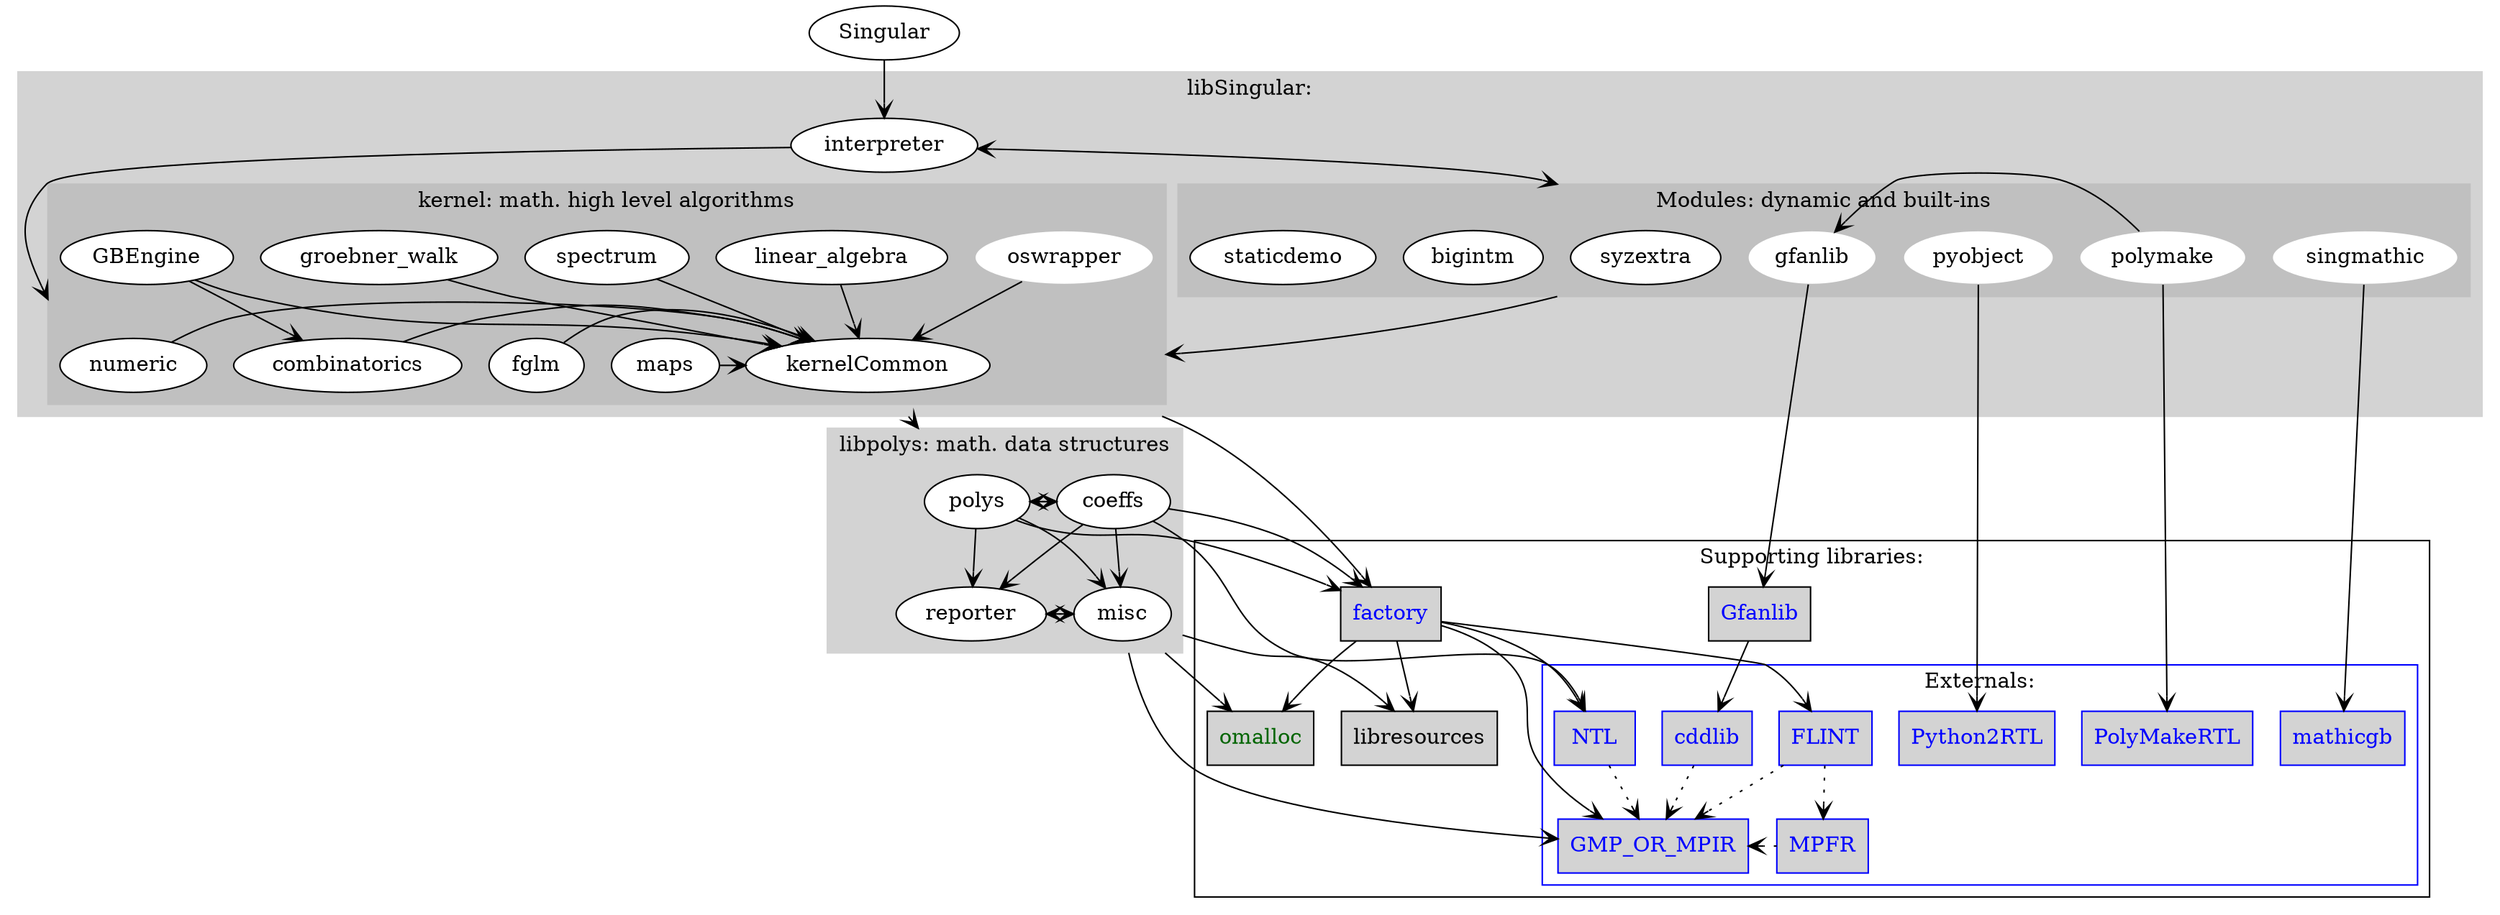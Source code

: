 digraph IncludesInSingular4
{
  compound=true;
  edge [ arrowhead=open ];
  graph [ 
//    rankdir=TB; 
  ];
  pack = 0 ;
  packMode = "graph" ;
  subgraph "clusterlibpolys"
  {
      label="libpolys: math. data structures";
      color = lightgray;
      style = filled;
      node [ fillcolor = white, style = filled, color = black, fontcolor=black];
      { rank=same;  misc ; reporter ; };
      { rank=same; coeffs ; polys };
  } ;
  subgraph "clusterlibSingular"
  {
        rank="max" ;
        label="libSingular:";
        color = lightgray;
        style = filled;
        node [ fillcolor = white, style = filled, color = black, fontcolor=black];
        interpreter [] ;
        subgraph "clusterMOD"
        {
	          rank="min" ;
		  label="Modules: dynamic and built-ins";
		  color = gray;
//        	  style = filled;
  		  node [ fillcolor = white, style = filled, color = black, fontcolor=black];
		  { rank=same; pyobject [color = gray]; gfanlib [color = gray]; polymake [color = gray]; singmathic [color = gray]; };
		  { rank=same; syzextra; bigintm; staticdemo; };
        }
        subgraph "clusterMath"
        {
	          rank="min" ;
		  label="kernel: math. high level algorithms";
		  color = gray;
//        	  style = filled;
  		  node [ fillcolor = white, style = filled, color = black, fontcolor=black];
		  { rank=same; fglm; numeric; maps; kernelCommon; combinatorics; };
		  { rank=same; linear_algebra; spectrum; groebner_walk; GBEngine;};
		  oswrapper [color = gray];
         }
  } ;
  subgraph "clusterinternals"
  {
    label="Supporting libraries:";
    { rank=same; 
      omalloc [ fillcolor=lightgrey, fontcolor=darkgreen, style=filled, color = black, shape=box ] ;
      libresources [ fillcolor=lightgrey, style=filled, color = black, shape=box ]  ;
    } ;
    { rank=same;
      Gfanlib [ fillcolor=lightgrey, fontcolor=blue, style=filled, color = black, shape=box ] ;
      factory [ fillcolor=lightgrey, fontcolor=blue, style=filled, color = black, shape=box ] ;
    } ;
   subgraph "clusterexternals"
   {
    rank="min" ;
    node [ color=blue, fillcolor=lightgrey, fontcolor=blue, style=filled, shape=box ];
    label="Externals:";
    color=blue;
    { rank=same; GMP_OR_MPIR []; MPFR [] ; } ;
    { rank=same; NTL ; FLINT ;  PolyMakeRTL; };
    { rank=same; mathicgb; cddlib; Python2RTL; };
   } ;
  } ;  
  NTL -> GMP_OR_MPIR [style = "dotted"];
  FLINT -> GMP_OR_MPIR [style = "dotted"];
  cddlib -> GMP_OR_MPIR [style = "dotted"];
  FLINT -> MPFR [style = "dotted"];
MPFR -> GMP_OR_MPIR [style = "dotted"];
factory -> FLINT [];
  factory -> GMP_OR_MPIR [];
  factory -> NTL [];
  factory -> omalloc;
  factory -> libresources;
  Singular -> interpreter [];
  interpreter -> numeric [lhead="clusterMath"];
//  interpreter -> "..." [lhead="clusterMath"];
  interpreter -> "syzextra" [dir=both, arrowtail="open", arrowhead="open", lhead="clusterMOD"];
  syzextra -> kernelCommon [lhead="clusterMath", ltail="clusterMOD"];
  polymake -> gfanlib [];
  gfanlib -> Gfanlib [];
  Gfanlib -> cddlib [];
  singmathic -> mathicgb [];
  pyobject -> Python2RTL [];
  polymake -> PolyMakeRTL [];
  kernelCommon -> polys [ltail="clusterlibSingular", lhead="clusterlibpolys"];
  kernelCommon -> factory [ltail="clusterlibSingular"];
  combinatorics -> kernelCommon [];
  GBEngine -> combinatorics [];
  fglm -> kernelCommon [];
  GBEngine -> kernelCommon [];
  groebner_walk -> kernelCommon [];
  linear_algebra -> kernelCommon [];
  maps -> kernelCommon [];
  numeric -> kernelCommon [];
  spectrum -> kernelCommon [];
  oswrapper -> kernelCommon [];
  polys -> coeffs [dir=both, arrowtail="open", arrowhead="open"] ;
  polys -> misc;
  polys -> reporter;
  polys -> factory [];
  reporter -> misc [dir=both, arrowtail="open", arrowhead="open"] ;
  coeffs -> NTL [];
  coeffs -> factory [];
  coeffs -> misc;
  coeffs -> reporter;
  misc -> libresources [ltail="clusterlibpolys"];
  misc -> omalloc [ltail="clusterlibpolys"];
  misc -> GMP_OR_MPIR [ltail="clusterlibpolys"];
}
// dot -Tpng -o D.png Includes.dot
// boxed = third party
// filled = external
// blue = math
